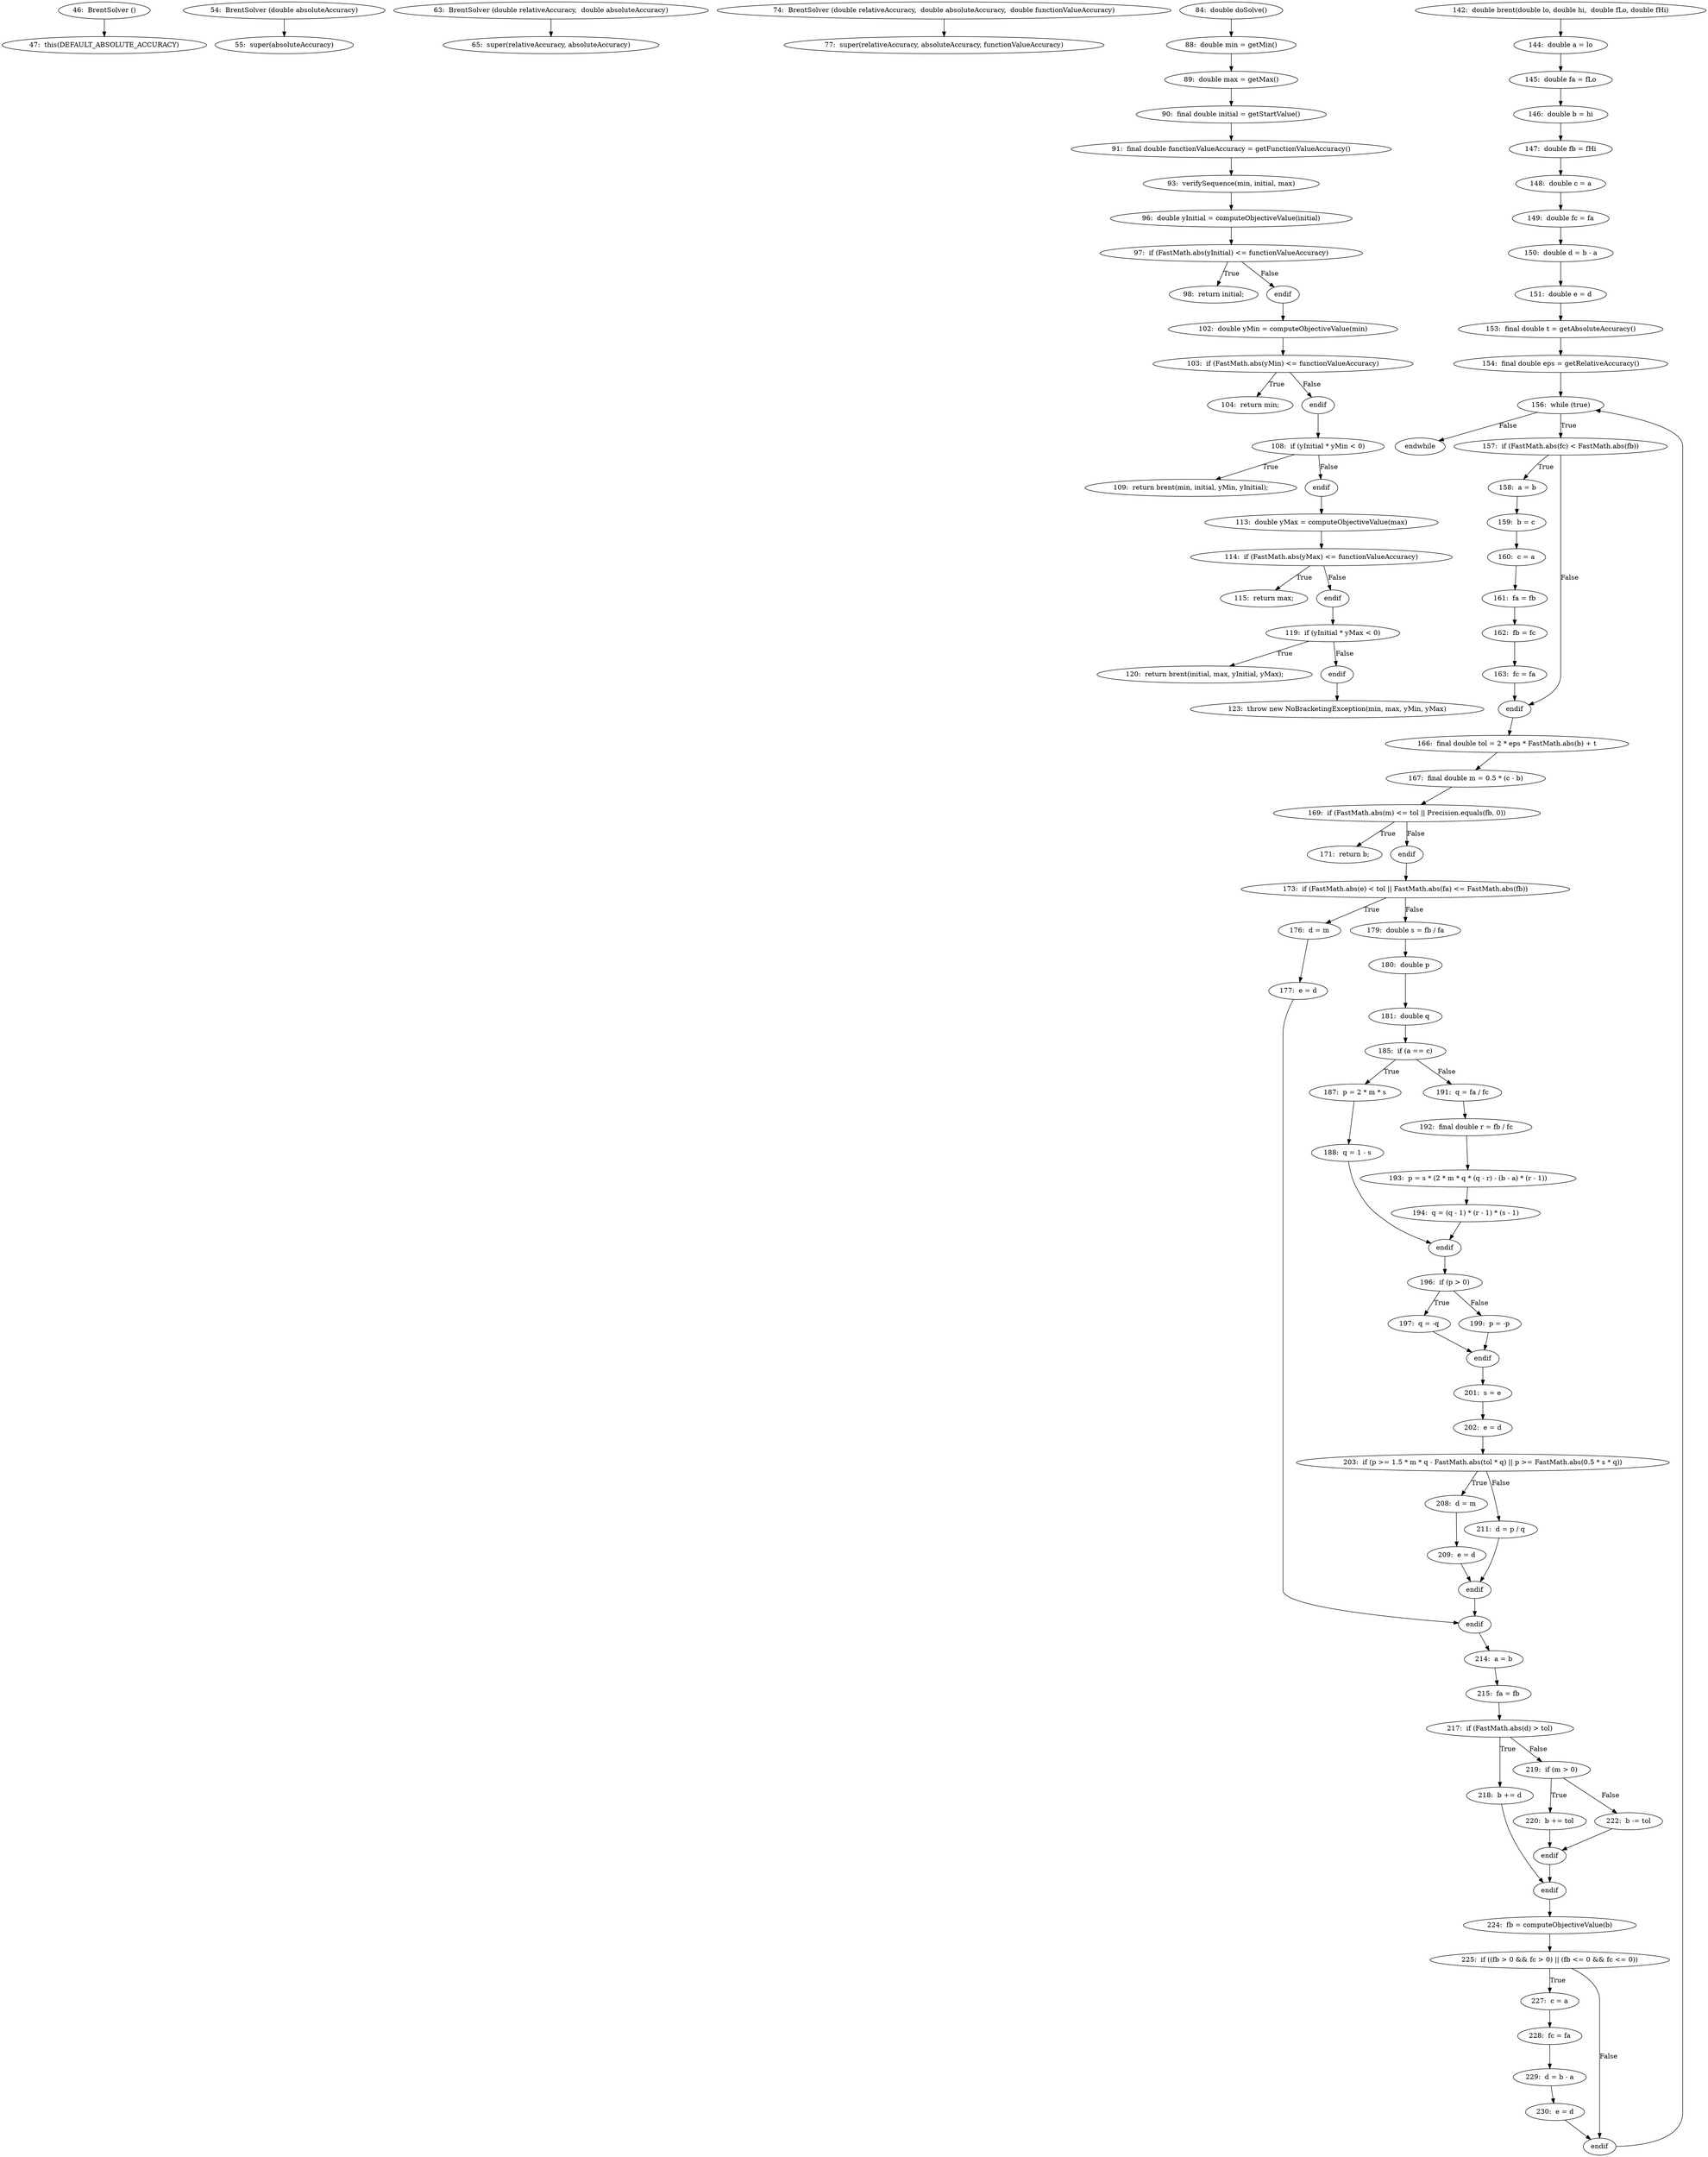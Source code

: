 digraph BrentSolver_CFG {
  // graph-vertices
  v1  [label="46:  BrentSolver ()"];
  v2  [label="47:  this(DEFAULT_ABSOLUTE_ACCURACY)"];
  v3  [label="54:  BrentSolver (double absoluteAccuracy)"];
  v4  [label="55:  super(absoluteAccuracy)"];
  v5  [label="63:  BrentSolver (double relativeAccuracy,  double absoluteAccuracy)"];
  v6  [label="65:  super(relativeAccuracy, absoluteAccuracy)"];
  v7  [label="74:  BrentSolver (double relativeAccuracy,  double absoluteAccuracy,  double functionValueAccuracy)"];
  v8  [label="77:  super(relativeAccuracy, absoluteAccuracy, functionValueAccuracy)"];
  v9  [label="84:  double doSolve()"];
  v10  [label="88:  double min = getMin()"];
  v11  [label="89:  double max = getMax()"];
  v12  [label="90:  final double initial = getStartValue()"];
  v13  [label="91:  final double functionValueAccuracy = getFunctionValueAccuracy()"];
  v14  [label="93:  verifySequence(min, initial, max)"];
  v15  [label="96:  double yInitial = computeObjectiveValue(initial)"];
  v16  [label="97:  if (FastMath.abs(yInitial) <= functionValueAccuracy)"];
  v17  [label="98:  return initial;"];
  v18  [label="endif"];
  v19  [label="102:  double yMin = computeObjectiveValue(min)"];
  v20  [label="103:  if (FastMath.abs(yMin) <= functionValueAccuracy)"];
  v21  [label="104:  return min;"];
  v22  [label="endif"];
  v23  [label="108:  if (yInitial * yMin < 0)"];
  v24  [label="109:  return brent(min, initial, yMin, yInitial);"];
  v25  [label="endif"];
  v26  [label="113:  double yMax = computeObjectiveValue(max)"];
  v27  [label="114:  if (FastMath.abs(yMax) <= functionValueAccuracy)"];
  v28  [label="115:  return max;"];
  v29  [label="endif"];
  v30  [label="119:  if (yInitial * yMax < 0)"];
  v31  [label="120:  return brent(initial, max, yInitial, yMax);"];
  v32  [label="endif"];
  v33  [label="123:  throw new NoBracketingException(min, max, yMin, yMax)"];
  v34  [label="142:  double brent(double lo, double hi,  double fLo, double fHi)"];
  v35  [label="144:  double a = lo"];
  v36  [label="145:  double fa = fLo"];
  v37  [label="146:  double b = hi"];
  v38  [label="147:  double fb = fHi"];
  v39  [label="148:  double c = a"];
  v40  [label="149:  double fc = fa"];
  v41  [label="150:  double d = b - a"];
  v42  [label="151:  double e = d"];
  v43  [label="153:  final double t = getAbsoluteAccuracy()"];
  v44  [label="154:  final double eps = getRelativeAccuracy()"];
  v45  [label="156:  while (true)"];
  v46  [label="endwhile"];
  v47  [label="157:  if (FastMath.abs(fc) < FastMath.abs(fb))"];
  v48  [label="158:  a = b"];
  v49  [label="159:  b = c"];
  v50  [label="160:  c = a"];
  v51  [label="161:  fa = fb"];
  v52  [label="162:  fb = fc"];
  v53  [label="163:  fc = fa"];
  v54  [label="endif"];
  v55  [label="166:  final double tol = 2 * eps * FastMath.abs(b) + t"];
  v56  [label="167:  final double m = 0.5 * (c - b)"];
  v57  [label="169:  if (FastMath.abs(m) <= tol || Precision.equals(fb, 0))"];
  v58  [label="171:  return b;"];
  v59  [label="endif"];
  v60  [label="173:  if (FastMath.abs(e) < tol || FastMath.abs(fa) <= FastMath.abs(fb))"];
  v61  [label="176:  d = m"];
  v62  [label="177:  e = d"];
  v63  [label="endif"];
  v64  [label="179:  double s = fb / fa"];
  v65  [label="180:  double p"];
  v66  [label="181:  double q"];
  v67  [label="185:  if (a == c)"];
  v68  [label="187:  p = 2 * m * s"];
  v69  [label="188:  q = 1 - s"];
  v70  [label="endif"];
  v71  [label="191:  q = fa / fc"];
  v72  [label="192:  final double r = fb / fc"];
  v73  [label="193:  p = s * (2 * m * q * (q - r) - (b - a) * (r - 1))"];
  v74  [label="194:  q = (q - 1) * (r - 1) * (s - 1)"];
  v75  [label="196:  if (p > 0)"];
  v76  [label="197:  q = -q"];
  v77  [label="endif"];
  v78  [label="199:  p = -p"];
  v79  [label="201:  s = e"];
  v80  [label="202:  e = d"];
  v81  [label="203:  if (p >= 1.5 * m * q - FastMath.abs(tol * q) || p >= FastMath.abs(0.5 * s * q))"];
  v82  [label="208:  d = m"];
  v83  [label="209:  e = d"];
  v84  [label="endif"];
  v85  [label="211:  d = p / q"];
  v86  [label="214:  a = b"];
  v87  [label="215:  fa = fb"];
  v88  [label="217:  if (FastMath.abs(d) > tol)"];
  v89  [label="218:  b += d"];
  v90  [label="endif"];
  v91  [label="219:  if (m > 0)"];
  v92  [label="220:  b += tol"];
  v93  [label="endif"];
  v94  [label="222:  b -= tol"];
  v95  [label="224:  fb = computeObjectiveValue(b)"];
  v96  [label="225:  if ((fb > 0 && fc > 0) || (fb <= 0 && fc <= 0))"];
  v97  [label="227:  c = a"];
  v98  [label="228:  fc = fa"];
  v99  [label="229:  d = b - a"];
  v100  [label="230:  e = d"];
  v101  [label="endif"];
  // graph-edges
  v1 -> v2;
  v3 -> v4;
  v5 -> v6;
  v7 -> v8;
  v9 -> v10;
  v10 -> v11;
  v11 -> v12;
  v12 -> v13;
  v13 -> v14;
  v14 -> v15;
  v15 -> v16;
  v16 -> v17  [label="True"];
  v16 -> v18  [label="False"];
  v18 -> v19;
  v19 -> v20;
  v20 -> v21  [label="True"];
  v20 -> v22  [label="False"];
  v22 -> v23;
  v23 -> v24  [label="True"];
  v23 -> v25  [label="False"];
  v25 -> v26;
  v26 -> v27;
  v27 -> v28  [label="True"];
  v27 -> v29  [label="False"];
  v29 -> v30;
  v30 -> v31  [label="True"];
  v30 -> v32  [label="False"];
  v32 -> v33;
  v34 -> v35;
  v35 -> v36;
  v36 -> v37;
  v37 -> v38;
  v38 -> v39;
  v39 -> v40;
  v40 -> v41;
  v41 -> v42;
  v42 -> v43;
  v43 -> v44;
  v44 -> v45;
  v45 -> v46  [label="False"];
  v45 -> v47  [label="True"];
  v47 -> v48  [label="True"];
  v48 -> v49;
  v49 -> v50;
  v50 -> v51;
  v51 -> v52;
  v52 -> v53;
  v53 -> v54;
  v47 -> v54  [label="False"];
  v54 -> v55;
  v55 -> v56;
  v56 -> v57;
  v57 -> v58  [label="True"];
  v57 -> v59  [label="False"];
  v59 -> v60;
  v60 -> v61  [label="True"];
  v61 -> v62;
  v62 -> v63;
  v60 -> v64  [label="False"];
  v64 -> v65;
  v65 -> v66;
  v66 -> v67;
  v67 -> v68  [label="True"];
  v68 -> v69;
  v69 -> v70;
  v67 -> v71  [label="False"];
  v71 -> v72;
  v72 -> v73;
  v73 -> v74;
  v74 -> v70;
  v70 -> v75;
  v75 -> v76  [label="True"];
  v76 -> v77;
  v75 -> v78  [label="False"];
  v78 -> v77;
  v77 -> v79;
  v79 -> v80;
  v80 -> v81;
  v81 -> v82  [label="True"];
  v82 -> v83;
  v83 -> v84;
  v81 -> v85  [label="False"];
  v85 -> v84;
  v84 -> v63;
  v63 -> v86;
  v86 -> v87;
  v87 -> v88;
  v88 -> v89  [label="True"];
  v89 -> v90;
  v88 -> v91  [label="False"];
  v91 -> v92  [label="True"];
  v92 -> v93;
  v91 -> v94  [label="False"];
  v94 -> v93;
  v93 -> v90;
  v90 -> v95;
  v95 -> v96;
  v96 -> v97  [label="True"];
  v97 -> v98;
  v98 -> v99;
  v99 -> v100;
  v100 -> v101;
  v96 -> v101  [label="False"];
  v101 -> v45;
  // end-of-graph
}
